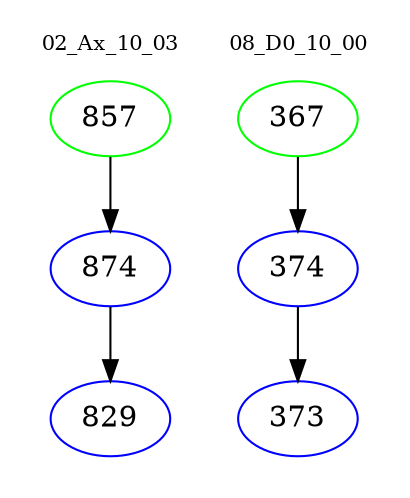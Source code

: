 digraph{
subgraph cluster_0 {
color = white
label = "02_Ax_10_03";
fontsize=10;
T0_857 [label="857", color="green"]
T0_857 -> T0_874 [color="black"]
T0_874 [label="874", color="blue"]
T0_874 -> T0_829 [color="black"]
T0_829 [label="829", color="blue"]
}
subgraph cluster_1 {
color = white
label = "08_D0_10_00";
fontsize=10;
T1_367 [label="367", color="green"]
T1_367 -> T1_374 [color="black"]
T1_374 [label="374", color="blue"]
T1_374 -> T1_373 [color="black"]
T1_373 [label="373", color="blue"]
}
}
